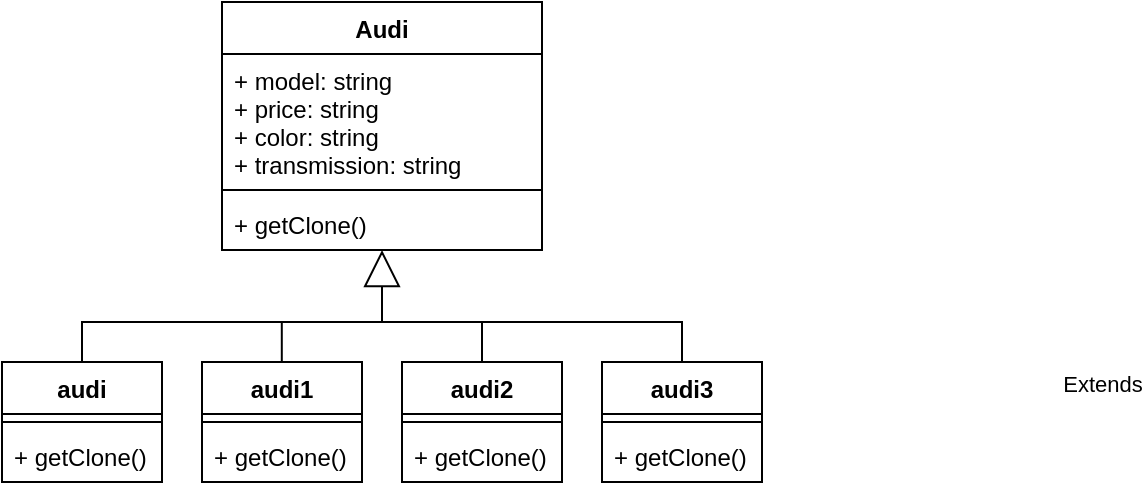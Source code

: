<mxfile version="20.5.1" type="device"><diagram id="Tdn-Oab1RkgD_qIcfz2J" name="Страница 1"><mxGraphModel dx="920" dy="504" grid="1" gridSize="10" guides="1" tooltips="1" connect="1" arrows="1" fold="1" page="1" pageScale="1" pageWidth="413" pageHeight="291" math="0" shadow="0"><root><mxCell id="0"/><mxCell id="1" parent="0"/><mxCell id="zsyxs2J84uz397WybZCI-1" value="Audi" style="swimlane;fontStyle=1;align=center;verticalAlign=top;childLayout=stackLayout;horizontal=1;startSize=26;horizontalStack=0;resizeParent=1;resizeParentMax=0;resizeLast=0;collapsible=1;marginBottom=0;" vertex="1" parent="1"><mxGeometry x="210" y="140" width="160" height="124" as="geometry"/></mxCell><mxCell id="zsyxs2J84uz397WybZCI-2" value="+ model: string&#10;+ price: string&#10;+ color: string&#10;+ transmission: string" style="text;strokeColor=none;fillColor=none;align=left;verticalAlign=top;spacingLeft=4;spacingRight=4;overflow=hidden;rotatable=0;points=[[0,0.5],[1,0.5]];portConstraint=eastwest;" vertex="1" parent="zsyxs2J84uz397WybZCI-1"><mxGeometry y="26" width="160" height="64" as="geometry"/></mxCell><mxCell id="zsyxs2J84uz397WybZCI-3" value="" style="line;strokeWidth=1;fillColor=none;align=left;verticalAlign=middle;spacingTop=-1;spacingLeft=3;spacingRight=3;rotatable=0;labelPosition=right;points=[];portConstraint=eastwest;strokeColor=inherit;" vertex="1" parent="zsyxs2J84uz397WybZCI-1"><mxGeometry y="90" width="160" height="8" as="geometry"/></mxCell><mxCell id="zsyxs2J84uz397WybZCI-4" value="+ getClone()" style="text;strokeColor=none;fillColor=none;align=left;verticalAlign=top;spacingLeft=4;spacingRight=4;overflow=hidden;rotatable=0;points=[[0,0.5],[1,0.5]];portConstraint=eastwest;" vertex="1" parent="zsyxs2J84uz397WybZCI-1"><mxGeometry y="98" width="160" height="26" as="geometry"/></mxCell><mxCell id="zsyxs2J84uz397WybZCI-5" value="audi" style="swimlane;fontStyle=1;align=center;verticalAlign=top;childLayout=stackLayout;horizontal=1;startSize=26;horizontalStack=0;resizeParent=1;resizeParentMax=0;resizeLast=0;collapsible=1;marginBottom=0;" vertex="1" parent="1"><mxGeometry x="100" y="320" width="80" height="60" as="geometry"/></mxCell><mxCell id="zsyxs2J84uz397WybZCI-7" value="" style="line;strokeWidth=1;fillColor=none;align=left;verticalAlign=middle;spacingTop=-1;spacingLeft=3;spacingRight=3;rotatable=0;labelPosition=right;points=[];portConstraint=eastwest;strokeColor=inherit;" vertex="1" parent="zsyxs2J84uz397WybZCI-5"><mxGeometry y="26" width="80" height="8" as="geometry"/></mxCell><mxCell id="zsyxs2J84uz397WybZCI-8" value="+ getClone()" style="text;strokeColor=none;fillColor=none;align=left;verticalAlign=top;spacingLeft=4;spacingRight=4;overflow=hidden;rotatable=0;points=[[0,0.5],[1,0.5]];portConstraint=eastwest;" vertex="1" parent="zsyxs2J84uz397WybZCI-5"><mxGeometry y="34" width="80" height="26" as="geometry"/></mxCell><mxCell id="zsyxs2J84uz397WybZCI-9" value="audi1" style="swimlane;fontStyle=1;align=center;verticalAlign=top;childLayout=stackLayout;horizontal=1;startSize=26;horizontalStack=0;resizeParent=1;resizeParentMax=0;resizeLast=0;collapsible=1;marginBottom=0;" vertex="1" parent="1"><mxGeometry x="200" y="320" width="80" height="60" as="geometry"/></mxCell><mxCell id="zsyxs2J84uz397WybZCI-10" value="" style="line;strokeWidth=1;fillColor=none;align=left;verticalAlign=middle;spacingTop=-1;spacingLeft=3;spacingRight=3;rotatable=0;labelPosition=right;points=[];portConstraint=eastwest;strokeColor=inherit;" vertex="1" parent="zsyxs2J84uz397WybZCI-9"><mxGeometry y="26" width="80" height="8" as="geometry"/></mxCell><mxCell id="zsyxs2J84uz397WybZCI-11" value="+ getClone()" style="text;strokeColor=none;fillColor=none;align=left;verticalAlign=top;spacingLeft=4;spacingRight=4;overflow=hidden;rotatable=0;points=[[0,0.5],[1,0.5]];portConstraint=eastwest;" vertex="1" parent="zsyxs2J84uz397WybZCI-9"><mxGeometry y="34" width="80" height="26" as="geometry"/></mxCell><mxCell id="zsyxs2J84uz397WybZCI-12" value="audi2" style="swimlane;fontStyle=1;align=center;verticalAlign=top;childLayout=stackLayout;horizontal=1;startSize=26;horizontalStack=0;resizeParent=1;resizeParentMax=0;resizeLast=0;collapsible=1;marginBottom=0;" vertex="1" parent="1"><mxGeometry x="300" y="320" width="80" height="60" as="geometry"/></mxCell><mxCell id="zsyxs2J84uz397WybZCI-13" value="" style="line;strokeWidth=1;fillColor=none;align=left;verticalAlign=middle;spacingTop=-1;spacingLeft=3;spacingRight=3;rotatable=0;labelPosition=right;points=[];portConstraint=eastwest;strokeColor=inherit;" vertex="1" parent="zsyxs2J84uz397WybZCI-12"><mxGeometry y="26" width="80" height="8" as="geometry"/></mxCell><mxCell id="zsyxs2J84uz397WybZCI-14" value="+ getClone()" style="text;strokeColor=none;fillColor=none;align=left;verticalAlign=top;spacingLeft=4;spacingRight=4;overflow=hidden;rotatable=0;points=[[0,0.5],[1,0.5]];portConstraint=eastwest;" vertex="1" parent="zsyxs2J84uz397WybZCI-12"><mxGeometry y="34" width="80" height="26" as="geometry"/></mxCell><mxCell id="zsyxs2J84uz397WybZCI-15" value="audi3" style="swimlane;fontStyle=1;align=center;verticalAlign=top;childLayout=stackLayout;horizontal=1;startSize=26;horizontalStack=0;resizeParent=1;resizeParentMax=0;resizeLast=0;collapsible=1;marginBottom=0;" vertex="1" parent="1"><mxGeometry x="400" y="320" width="80" height="60" as="geometry"/></mxCell><mxCell id="zsyxs2J84uz397WybZCI-16" value="" style="line;strokeWidth=1;fillColor=none;align=left;verticalAlign=middle;spacingTop=-1;spacingLeft=3;spacingRight=3;rotatable=0;labelPosition=right;points=[];portConstraint=eastwest;strokeColor=inherit;" vertex="1" parent="zsyxs2J84uz397WybZCI-15"><mxGeometry y="26" width="80" height="8" as="geometry"/></mxCell><mxCell id="zsyxs2J84uz397WybZCI-17" value="+ getClone()" style="text;strokeColor=none;fillColor=none;align=left;verticalAlign=top;spacingLeft=4;spacingRight=4;overflow=hidden;rotatable=0;points=[[0,0.5],[1,0.5]];portConstraint=eastwest;" vertex="1" parent="zsyxs2J84uz397WybZCI-15"><mxGeometry y="34" width="80" height="26" as="geometry"/></mxCell><mxCell id="zsyxs2J84uz397WybZCI-18" value="Extends" style="endArrow=block;endSize=16;endFill=0;html=1;rounded=0;exitX=0.5;exitY=0;exitDx=0;exitDy=0;entryX=0.5;entryY=1;entryDx=0;entryDy=0;" edge="1" parent="1" source="zsyxs2J84uz397WybZCI-5" target="zsyxs2J84uz397WybZCI-1"><mxGeometry x="0.65" y="-361" width="160" relative="1" as="geometry"><mxPoint x="250" y="290" as="sourcePoint"/><mxPoint x="290" y="270" as="targetPoint"/><Array as="points"><mxPoint x="140" y="300"/><mxPoint x="290" y="300"/></Array><mxPoint x="-1" y="31" as="offset"/></mxGeometry></mxCell><mxCell id="zsyxs2J84uz397WybZCI-19" value="" style="endArrow=none;html=1;rounded=0;entryX=0.5;entryY=0;entryDx=0;entryDy=0;" edge="1" parent="1" target="zsyxs2J84uz397WybZCI-15"><mxGeometry width="50" height="50" relative="1" as="geometry"><mxPoint x="290" y="300" as="sourcePoint"/><mxPoint x="370" y="280" as="targetPoint"/><Array as="points"><mxPoint x="440" y="300"/></Array></mxGeometry></mxCell><mxCell id="zsyxs2J84uz397WybZCI-20" value="" style="endArrow=none;html=1;rounded=0;exitX=0.5;exitY=0;exitDx=0;exitDy=0;" edge="1" parent="1" source="zsyxs2J84uz397WybZCI-12"><mxGeometry width="50" height="50" relative="1" as="geometry"><mxPoint x="320" y="330" as="sourcePoint"/><mxPoint x="340" y="300" as="targetPoint"/></mxGeometry></mxCell><mxCell id="zsyxs2J84uz397WybZCI-21" value="" style="endArrow=none;html=1;rounded=0;exitX=0.5;exitY=0;exitDx=0;exitDy=0;" edge="1" parent="1"><mxGeometry width="50" height="50" relative="1" as="geometry"><mxPoint x="239.9" y="320" as="sourcePoint"/><mxPoint x="239.9" y="300" as="targetPoint"/></mxGeometry></mxCell></root></mxGraphModel></diagram></mxfile>